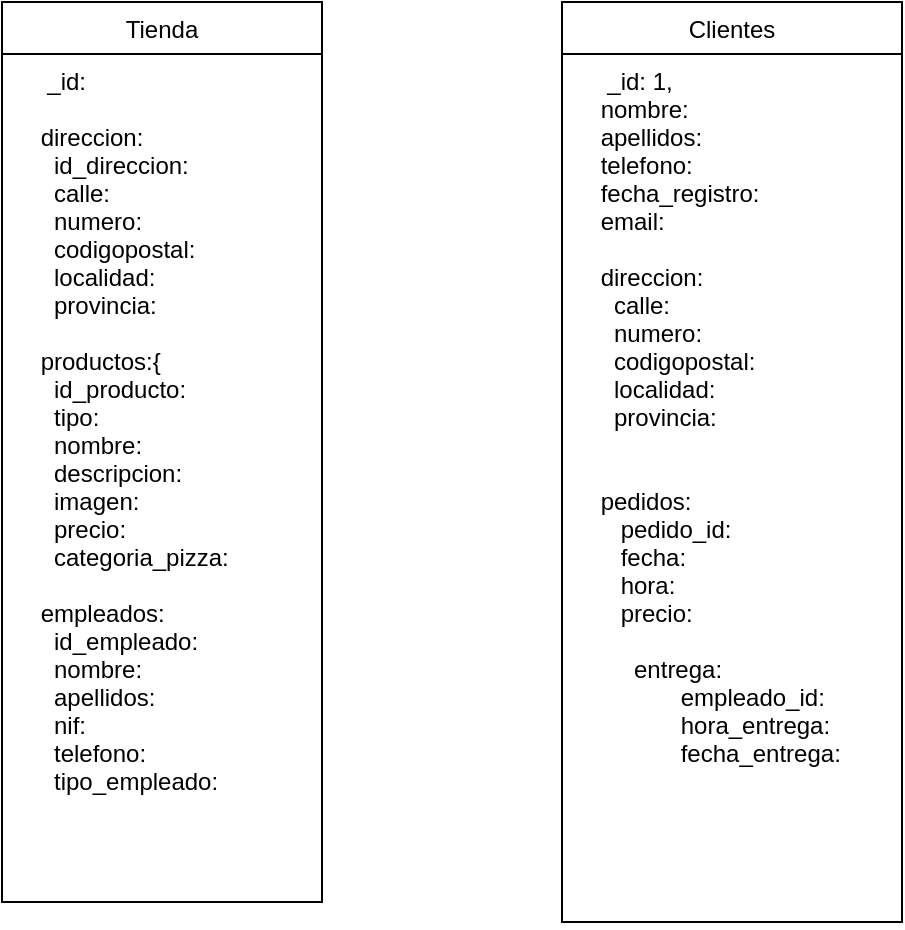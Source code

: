 <mxfile version="16.5.6" type="device"><diagram id="b_akYo6qQNLvq6-fPzLH" name="Page-1"><mxGraphModel dx="1422" dy="914" grid="1" gridSize="10" guides="1" tooltips="1" connect="1" arrows="1" fold="1" page="1" pageScale="1" pageWidth="827" pageHeight="1169" math="0" shadow="0"><root><mxCell id="0"/><mxCell id="1" parent="0"/><mxCell id="OwshqBR7dZfpXmmlrw3l-2" value="Tienda" style="swimlane;fontStyle=0;childLayout=stackLayout;horizontal=1;startSize=26;fillColor=none;horizontalStack=0;resizeParent=1;resizeParentMax=0;resizeLast=0;collapsible=1;marginBottom=0;" parent="1" vertex="1"><mxGeometry x="60" y="100" width="160" height="450" as="geometry"/></mxCell><mxCell id="OwshqBR7dZfpXmmlrw3l-3" value="     _id: &#10;&#10;    direccion:&#10;      id_direccion:&#10;      calle: &#10;      numero:&#10;      codigopostal:&#10;      localidad: &#10;      provincia: &#10;    &#10;    productos:{&#10;      id_producto: &#10;      tipo: &#10;      nombre: &#10;      descripcion: &#10;      imagen: &#10;      precio: &#10;      categoria_pizza:&#10;    &#10;    empleados:&#10;      id_empleado: &#10;      nombre: &#10;      apellidos: &#10;      nif: &#10;      telefono: &#10;      tipo_empleado:&#10;    " style="text;strokeColor=none;fillColor=none;align=left;verticalAlign=top;spacingLeft=4;spacingRight=4;overflow=hidden;rotatable=0;points=[[0,0.5],[1,0.5]];portConstraint=eastwest;" parent="OwshqBR7dZfpXmmlrw3l-2" vertex="1"><mxGeometry y="26" width="160" height="424" as="geometry"/></mxCell><mxCell id="OwshqBR7dZfpXmmlrw3l-7" value="Clientes" style="swimlane;fontStyle=0;childLayout=stackLayout;horizontal=1;startSize=26;fillColor=none;horizontalStack=0;resizeParent=1;resizeParentMax=0;resizeLast=0;collapsible=1;marginBottom=0;" parent="1" vertex="1"><mxGeometry x="340" y="100" width="170" height="460" as="geometry"/></mxCell><mxCell id="OwshqBR7dZfpXmmlrw3l-8" value="     _id: 1,&#10;    nombre:&#10;    apellidos:&#10;    telefono:&#10;    fecha_registro: &#10;    email: &#10;&#10;    direccion:&#10;      calle: &#10;      numero: &#10;      codigopostal: &#10;      localidad: &#10;      provincia: &#10;    &#10;&#10;    pedidos: &#10;       pedido_id: &#10;       fecha: &#10;       hora: &#10;       precio: &#10;&#10;         entrega: &#10;                empleado_id: &#10;                hora_entrega: &#10;                fecha_entrega: &#10;                         &#10;      " style="text;strokeColor=none;fillColor=none;align=left;verticalAlign=top;spacingLeft=4;spacingRight=4;overflow=hidden;rotatable=0;points=[[0,0.5],[1,0.5]];portConstraint=eastwest;" parent="OwshqBR7dZfpXmmlrw3l-7" vertex="1"><mxGeometry y="26" width="170" height="434" as="geometry"/></mxCell></root></mxGraphModel></diagram></mxfile>